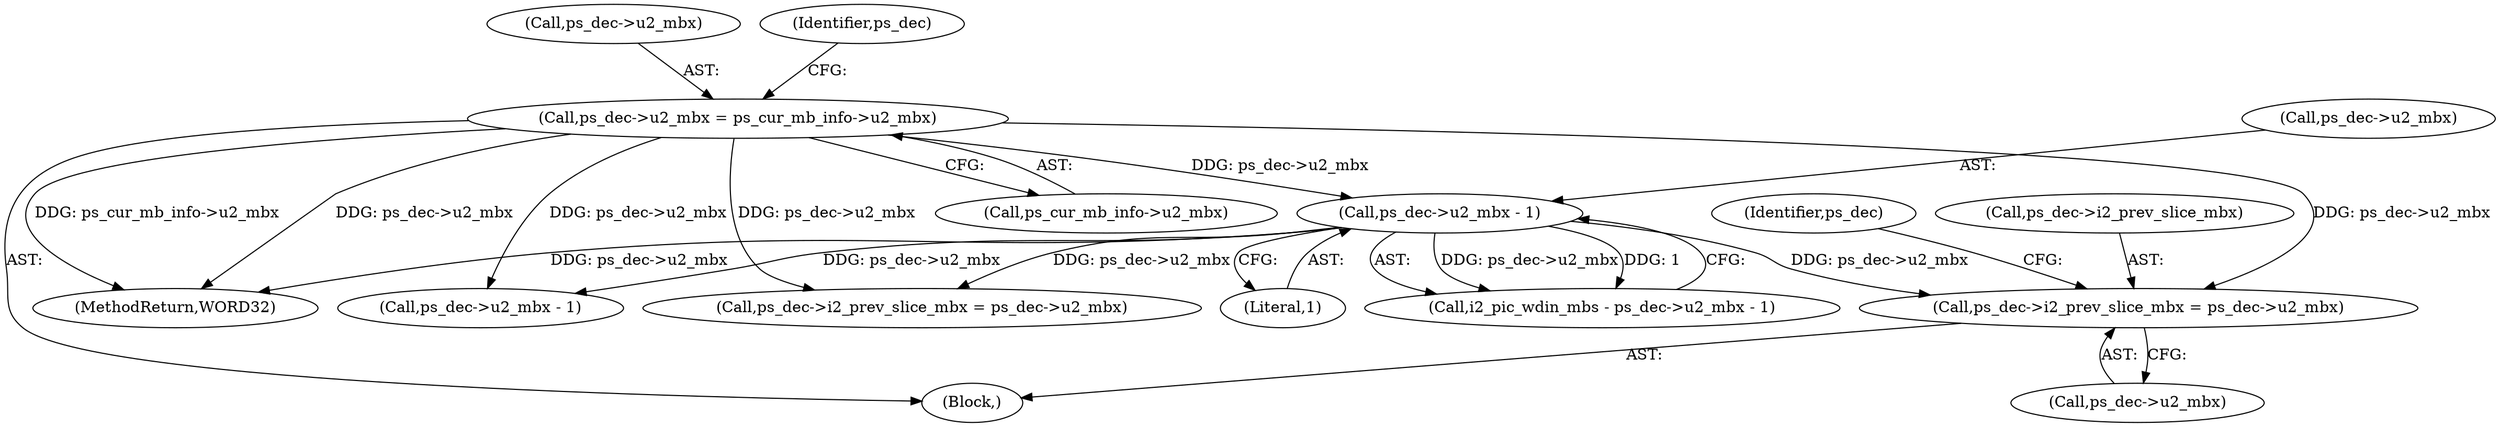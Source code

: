 digraph "0_Android_4a524d3a8ae9aa20c36430008e6bd429443f8f1d_1@pointer" {
"1000691" [label="(Call,ps_dec->i2_prev_slice_mbx = ps_dec->u2_mbx)"];
"1000599" [label="(Call,ps_dec->u2_mbx - 1)"];
"1000538" [label="(Call,ps_dec->u2_mbx = ps_cur_mb_info->u2_mbx)"];
"1000538" [label="(Call,ps_dec->u2_mbx = ps_cur_mb_info->u2_mbx)"];
"1000539" [label="(Call,ps_dec->u2_mbx)"];
"1000691" [label="(Call,ps_dec->i2_prev_slice_mbx = ps_dec->u2_mbx)"];
"1000692" [label="(Call,ps_dec->i2_prev_slice_mbx)"];
"1000599" [label="(Call,ps_dec->u2_mbx - 1)"];
"1001284" [label="(MethodReturn,WORD32)"];
"1000547" [label="(Identifier,ps_dec)"];
"1000695" [label="(Call,ps_dec->u2_mbx)"];
"1000486" [label="(Block,)"];
"1001104" [label="(Call,ps_dec->u2_mbx - 1)"];
"1000600" [label="(Call,ps_dec->u2_mbx)"];
"1001250" [label="(Call,ps_dec->i2_prev_slice_mbx = ps_dec->u2_mbx)"];
"1000597" [label="(Call,i2_pic_wdin_mbs - ps_dec->u2_mbx - 1)"];
"1000542" [label="(Call,ps_cur_mb_info->u2_mbx)"];
"1000700" [label="(Identifier,ps_dec)"];
"1000603" [label="(Literal,1)"];
"1000691" -> "1000486"  [label="AST: "];
"1000691" -> "1000695"  [label="CFG: "];
"1000692" -> "1000691"  [label="AST: "];
"1000695" -> "1000691"  [label="AST: "];
"1000700" -> "1000691"  [label="CFG: "];
"1000599" -> "1000691"  [label="DDG: ps_dec->u2_mbx"];
"1000538" -> "1000691"  [label="DDG: ps_dec->u2_mbx"];
"1000599" -> "1000597"  [label="AST: "];
"1000599" -> "1000603"  [label="CFG: "];
"1000600" -> "1000599"  [label="AST: "];
"1000603" -> "1000599"  [label="AST: "];
"1000597" -> "1000599"  [label="CFG: "];
"1000599" -> "1001284"  [label="DDG: ps_dec->u2_mbx"];
"1000599" -> "1000597"  [label="DDG: ps_dec->u2_mbx"];
"1000599" -> "1000597"  [label="DDG: 1"];
"1000538" -> "1000599"  [label="DDG: ps_dec->u2_mbx"];
"1000599" -> "1001104"  [label="DDG: ps_dec->u2_mbx"];
"1000599" -> "1001250"  [label="DDG: ps_dec->u2_mbx"];
"1000538" -> "1000486"  [label="AST: "];
"1000538" -> "1000542"  [label="CFG: "];
"1000539" -> "1000538"  [label="AST: "];
"1000542" -> "1000538"  [label="AST: "];
"1000547" -> "1000538"  [label="CFG: "];
"1000538" -> "1001284"  [label="DDG: ps_cur_mb_info->u2_mbx"];
"1000538" -> "1001284"  [label="DDG: ps_dec->u2_mbx"];
"1000538" -> "1001104"  [label="DDG: ps_dec->u2_mbx"];
"1000538" -> "1001250"  [label="DDG: ps_dec->u2_mbx"];
}
